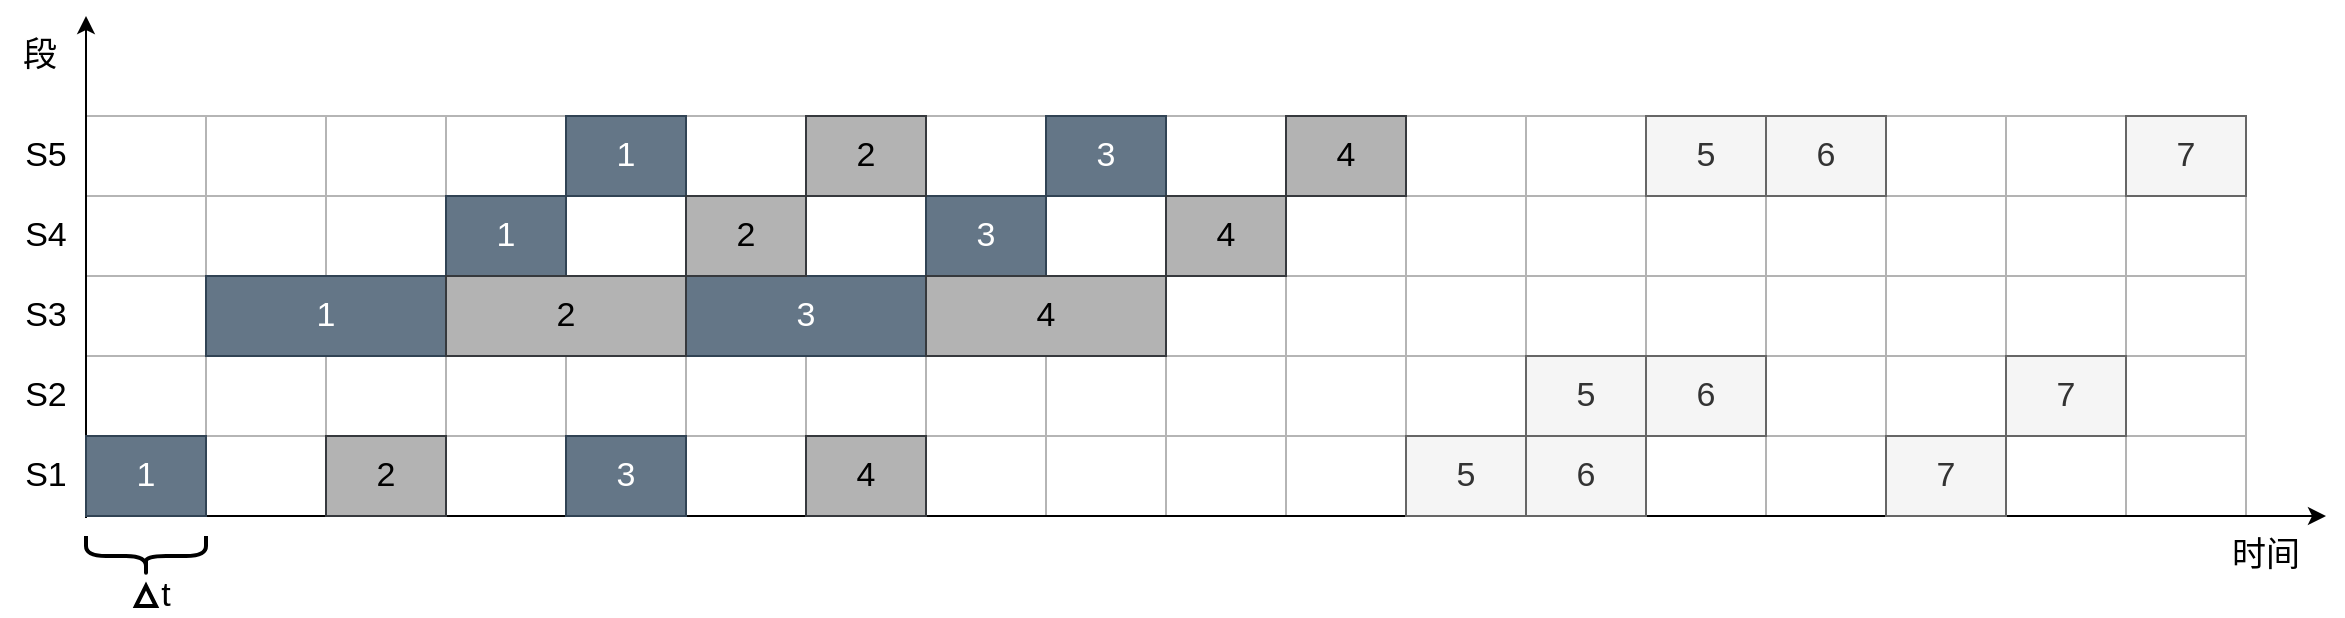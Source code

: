 <mxfile version="14.5.1" type="device"><diagram name="Page-1" id="fc2ac565-0d4e-3f0d-88b0-a54af1634ed7"><mxGraphModel dx="1086" dy="806" grid="1" gridSize="10" guides="1" tooltips="1" connect="0" arrows="1" fold="1" page="1" pageScale="1.5" pageWidth="1169" pageHeight="827" background="#ffffff" math="0" shadow="0"><root><mxCell id="0" style=";html=1;"/><mxCell id="1" style=";html=1;" parent="0"/><mxCell id="o9y5JVLec5RwWzUs4z0C-27" value="" style="shape=table;html=1;whiteSpace=wrap;startSize=0;container=1;collapsible=0;childLayout=tableLayout;strokeColor=#B3B3B3;" vertex="1" parent="1"><mxGeometry x="1840" y="280" width="120" height="200" as="geometry"/></mxCell><mxCell id="o9y5JVLec5RwWzUs4z0C-28" value="" style="shape=partialRectangle;html=1;whiteSpace=wrap;collapsible=0;dropTarget=0;pointerEvents=0;fillColor=none;top=0;left=0;bottom=0;right=0;points=[[0,0.5],[1,0.5]];portConstraint=eastwest;" vertex="1" parent="o9y5JVLec5RwWzUs4z0C-27"><mxGeometry width="120" height="40" as="geometry"/></mxCell><mxCell id="o9y5JVLec5RwWzUs4z0C-29" value="" style="shape=partialRectangle;html=1;whiteSpace=wrap;connectable=0;overflow=hidden;fillColor=none;top=0;left=0;bottom=0;right=0;" vertex="1" parent="o9y5JVLec5RwWzUs4z0C-28"><mxGeometry width="60" height="40" as="geometry"/></mxCell><mxCell id="o9y5JVLec5RwWzUs4z0C-30" value="" style="shape=partialRectangle;html=1;whiteSpace=wrap;connectable=0;overflow=hidden;fillColor=none;top=0;left=0;bottom=0;right=0;" vertex="1" parent="o9y5JVLec5RwWzUs4z0C-28"><mxGeometry x="60" width="60" height="40" as="geometry"/></mxCell><mxCell id="o9y5JVLec5RwWzUs4z0C-31" value="" style="shape=partialRectangle;html=1;whiteSpace=wrap;collapsible=0;dropTarget=0;pointerEvents=0;fillColor=none;top=0;left=0;bottom=0;right=0;points=[[0,0.5],[1,0.5]];portConstraint=eastwest;strokeColor=#B3B3B3;" vertex="1" parent="o9y5JVLec5RwWzUs4z0C-27"><mxGeometry y="40" width="120" height="40" as="geometry"/></mxCell><mxCell id="o9y5JVLec5RwWzUs4z0C-32" value="" style="shape=partialRectangle;html=1;whiteSpace=wrap;connectable=0;overflow=hidden;fillColor=none;top=0;left=0;bottom=0;right=0;" vertex="1" parent="o9y5JVLec5RwWzUs4z0C-31"><mxGeometry width="60" height="40" as="geometry"/></mxCell><mxCell id="o9y5JVLec5RwWzUs4z0C-33" value="" style="shape=partialRectangle;html=1;whiteSpace=wrap;connectable=0;overflow=hidden;fillColor=none;top=0;left=0;bottom=0;right=0;" vertex="1" parent="o9y5JVLec5RwWzUs4z0C-31"><mxGeometry x="60" width="60" height="40" as="geometry"/></mxCell><mxCell id="o9y5JVLec5RwWzUs4z0C-34" value="" style="shape=partialRectangle;html=1;whiteSpace=wrap;collapsible=0;dropTarget=0;pointerEvents=0;fillColor=none;top=0;left=0;bottom=0;right=0;points=[[0,0.5],[1,0.5]];portConstraint=eastwest;" vertex="1" parent="o9y5JVLec5RwWzUs4z0C-27"><mxGeometry y="80" width="120" height="40" as="geometry"/></mxCell><mxCell id="o9y5JVLec5RwWzUs4z0C-35" value="" style="shape=partialRectangle;html=1;whiteSpace=wrap;connectable=0;overflow=hidden;fillColor=none;top=0;left=0;bottom=0;right=0;" vertex="1" parent="o9y5JVLec5RwWzUs4z0C-34"><mxGeometry width="60" height="40" as="geometry"/></mxCell><mxCell id="o9y5JVLec5RwWzUs4z0C-36" value="" style="shape=partialRectangle;html=1;whiteSpace=wrap;connectable=0;overflow=hidden;fillColor=none;top=0;left=0;bottom=0;right=0;" vertex="1" parent="o9y5JVLec5RwWzUs4z0C-34"><mxGeometry x="60" width="60" height="40" as="geometry"/></mxCell><mxCell id="o9y5JVLec5RwWzUs4z0C-37" value="" style="shape=partialRectangle;html=1;whiteSpace=wrap;collapsible=0;dropTarget=0;pointerEvents=0;fillColor=none;top=0;left=0;bottom=0;right=0;points=[[0,0.5],[1,0.5]];portConstraint=eastwest;" vertex="1" parent="o9y5JVLec5RwWzUs4z0C-27"><mxGeometry y="120" width="120" height="40" as="geometry"/></mxCell><mxCell id="o9y5JVLec5RwWzUs4z0C-38" value="" style="shape=partialRectangle;html=1;whiteSpace=wrap;connectable=0;overflow=hidden;fillColor=none;top=0;left=0;bottom=0;right=0;" vertex="1" parent="o9y5JVLec5RwWzUs4z0C-37"><mxGeometry width="60" height="40" as="geometry"/></mxCell><mxCell id="o9y5JVLec5RwWzUs4z0C-39" value="" style="shape=partialRectangle;html=1;whiteSpace=wrap;connectable=0;overflow=hidden;fillColor=none;top=0;left=0;bottom=0;right=0;" vertex="1" parent="o9y5JVLec5RwWzUs4z0C-37"><mxGeometry x="60" width="60" height="40" as="geometry"/></mxCell><mxCell id="o9y5JVLec5RwWzUs4z0C-40" value="" style="shape=partialRectangle;html=1;whiteSpace=wrap;collapsible=0;dropTarget=0;pointerEvents=0;fillColor=none;top=0;left=0;bottom=0;right=0;points=[[0,0.5],[1,0.5]];portConstraint=eastwest;" vertex="1" parent="o9y5JVLec5RwWzUs4z0C-27"><mxGeometry y="160" width="120" height="40" as="geometry"/></mxCell><mxCell id="o9y5JVLec5RwWzUs4z0C-41" value="" style="shape=partialRectangle;html=1;whiteSpace=wrap;connectable=0;overflow=hidden;fillColor=none;top=0;left=0;bottom=0;right=0;" vertex="1" parent="o9y5JVLec5RwWzUs4z0C-40"><mxGeometry width="60" height="40" as="geometry"/></mxCell><mxCell id="o9y5JVLec5RwWzUs4z0C-42" value="" style="shape=partialRectangle;html=1;whiteSpace=wrap;connectable=0;overflow=hidden;fillColor=none;top=0;left=0;bottom=0;right=0;" vertex="1" parent="o9y5JVLec5RwWzUs4z0C-40"><mxGeometry x="60" width="60" height="40" as="geometry"/></mxCell><mxCell id="o9y5JVLec5RwWzUs4z0C-1" value="" style="shape=table;html=1;whiteSpace=wrap;startSize=0;container=1;collapsible=0;childLayout=tableLayout;strokeColor=#B3B3B3;" vertex="1" parent="1"><mxGeometry x="1600" y="280" width="240" height="200" as="geometry"/></mxCell><mxCell id="o9y5JVLec5RwWzUs4z0C-2" value="" style="shape=partialRectangle;html=1;whiteSpace=wrap;collapsible=0;dropTarget=0;pointerEvents=0;fillColor=none;top=0;left=0;bottom=0;right=0;points=[[0,0.5],[1,0.5]];portConstraint=eastwest;" vertex="1" parent="o9y5JVLec5RwWzUs4z0C-1"><mxGeometry width="240" height="40" as="geometry"/></mxCell><mxCell id="o9y5JVLec5RwWzUs4z0C-3" value="" style="shape=partialRectangle;html=1;whiteSpace=wrap;connectable=0;overflow=hidden;fillColor=none;top=0;left=0;bottom=0;right=0;" vertex="1" parent="o9y5JVLec5RwWzUs4z0C-2"><mxGeometry width="60" height="40" as="geometry"/></mxCell><mxCell id="o9y5JVLec5RwWzUs4z0C-4" value="" style="shape=partialRectangle;html=1;whiteSpace=wrap;connectable=0;overflow=hidden;fillColor=none;top=0;left=0;bottom=0;right=0;" vertex="1" parent="o9y5JVLec5RwWzUs4z0C-2"><mxGeometry x="60" width="60" height="40" as="geometry"/></mxCell><mxCell id="o9y5JVLec5RwWzUs4z0C-5" value="" style="shape=partialRectangle;html=1;whiteSpace=wrap;connectable=0;overflow=hidden;fillColor=none;top=0;left=0;bottom=0;right=0;" vertex="1" parent="o9y5JVLec5RwWzUs4z0C-2"><mxGeometry x="120" width="60" height="40" as="geometry"/></mxCell><mxCell id="o9y5JVLec5RwWzUs4z0C-6" value="" style="shape=partialRectangle;html=1;whiteSpace=wrap;connectable=0;overflow=hidden;fillColor=none;top=0;left=0;bottom=0;right=0;" vertex="1" parent="o9y5JVLec5RwWzUs4z0C-2"><mxGeometry x="180" width="60" height="40" as="geometry"/></mxCell><mxCell id="o9y5JVLec5RwWzUs4z0C-7" value="" style="shape=partialRectangle;html=1;whiteSpace=wrap;collapsible=0;dropTarget=0;pointerEvents=0;fillColor=none;top=0;left=0;bottom=0;right=0;points=[[0,0.5],[1,0.5]];portConstraint=eastwest;" vertex="1" parent="o9y5JVLec5RwWzUs4z0C-1"><mxGeometry y="40" width="240" height="40" as="geometry"/></mxCell><mxCell id="o9y5JVLec5RwWzUs4z0C-8" value="" style="shape=partialRectangle;html=1;whiteSpace=wrap;connectable=0;overflow=hidden;fillColor=none;top=0;left=0;bottom=0;right=0;" vertex="1" parent="o9y5JVLec5RwWzUs4z0C-7"><mxGeometry width="60" height="40" as="geometry"/></mxCell><mxCell id="o9y5JVLec5RwWzUs4z0C-9" value="" style="shape=partialRectangle;html=1;whiteSpace=wrap;connectable=0;overflow=hidden;fillColor=none;top=0;left=0;bottom=0;right=0;" vertex="1" parent="o9y5JVLec5RwWzUs4z0C-7"><mxGeometry x="60" width="60" height="40" as="geometry"/></mxCell><mxCell id="o9y5JVLec5RwWzUs4z0C-10" value="" style="shape=partialRectangle;html=1;whiteSpace=wrap;connectable=0;overflow=hidden;fillColor=none;top=0;left=0;bottom=0;right=0;" vertex="1" parent="o9y5JVLec5RwWzUs4z0C-7"><mxGeometry x="120" width="60" height="40" as="geometry"/></mxCell><mxCell id="o9y5JVLec5RwWzUs4z0C-11" value="" style="shape=partialRectangle;html=1;whiteSpace=wrap;connectable=0;overflow=hidden;fillColor=none;top=0;left=0;bottom=0;right=0;" vertex="1" parent="o9y5JVLec5RwWzUs4z0C-7"><mxGeometry x="180" width="60" height="40" as="geometry"/></mxCell><mxCell id="o9y5JVLec5RwWzUs4z0C-12" value="" style="shape=partialRectangle;html=1;whiteSpace=wrap;collapsible=0;dropTarget=0;pointerEvents=0;fillColor=none;top=0;left=0;bottom=0;right=0;points=[[0,0.5],[1,0.5]];portConstraint=eastwest;" vertex="1" parent="o9y5JVLec5RwWzUs4z0C-1"><mxGeometry y="80" width="240" height="40" as="geometry"/></mxCell><mxCell id="o9y5JVLec5RwWzUs4z0C-13" value="" style="shape=partialRectangle;html=1;whiteSpace=wrap;connectable=0;overflow=hidden;fillColor=none;top=0;left=0;bottom=0;right=0;" vertex="1" parent="o9y5JVLec5RwWzUs4z0C-12"><mxGeometry width="60" height="40" as="geometry"/></mxCell><mxCell id="o9y5JVLec5RwWzUs4z0C-14" value="" style="shape=partialRectangle;html=1;whiteSpace=wrap;connectable=0;overflow=hidden;fillColor=none;top=0;left=0;bottom=0;right=0;" vertex="1" parent="o9y5JVLec5RwWzUs4z0C-12"><mxGeometry x="60" width="60" height="40" as="geometry"/></mxCell><mxCell id="o9y5JVLec5RwWzUs4z0C-15" value="" style="shape=partialRectangle;html=1;whiteSpace=wrap;connectable=0;overflow=hidden;fillColor=none;top=0;left=0;bottom=0;right=0;" vertex="1" parent="o9y5JVLec5RwWzUs4z0C-12"><mxGeometry x="120" width="60" height="40" as="geometry"/></mxCell><mxCell id="o9y5JVLec5RwWzUs4z0C-16" value="" style="shape=partialRectangle;html=1;whiteSpace=wrap;connectable=0;overflow=hidden;fillColor=none;top=0;left=0;bottom=0;right=0;" vertex="1" parent="o9y5JVLec5RwWzUs4z0C-12"><mxGeometry x="180" width="60" height="40" as="geometry"/></mxCell><mxCell id="o9y5JVLec5RwWzUs4z0C-17" value="" style="shape=partialRectangle;html=1;whiteSpace=wrap;collapsible=0;dropTarget=0;pointerEvents=0;fillColor=none;top=0;left=0;bottom=0;right=0;points=[[0,0.5],[1,0.5]];portConstraint=eastwest;" vertex="1" parent="o9y5JVLec5RwWzUs4z0C-1"><mxGeometry y="120" width="240" height="40" as="geometry"/></mxCell><mxCell id="o9y5JVLec5RwWzUs4z0C-18" value="" style="shape=partialRectangle;html=1;whiteSpace=wrap;connectable=0;overflow=hidden;fillColor=none;top=0;left=0;bottom=0;right=0;" vertex="1" parent="o9y5JVLec5RwWzUs4z0C-17"><mxGeometry width="60" height="40" as="geometry"/></mxCell><mxCell id="o9y5JVLec5RwWzUs4z0C-19" value="" style="shape=partialRectangle;html=1;whiteSpace=wrap;connectable=0;overflow=hidden;fillColor=none;top=0;left=0;bottom=0;right=0;" vertex="1" parent="o9y5JVLec5RwWzUs4z0C-17"><mxGeometry x="60" width="60" height="40" as="geometry"/></mxCell><mxCell id="o9y5JVLec5RwWzUs4z0C-20" value="" style="shape=partialRectangle;html=1;whiteSpace=wrap;connectable=0;overflow=hidden;fillColor=none;top=0;left=0;bottom=0;right=0;" vertex="1" parent="o9y5JVLec5RwWzUs4z0C-17"><mxGeometry x="120" width="60" height="40" as="geometry"/></mxCell><mxCell id="o9y5JVLec5RwWzUs4z0C-21" value="" style="shape=partialRectangle;html=1;whiteSpace=wrap;connectable=0;overflow=hidden;fillColor=none;top=0;left=0;bottom=0;right=0;" vertex="1" parent="o9y5JVLec5RwWzUs4z0C-17"><mxGeometry x="180" width="60" height="40" as="geometry"/></mxCell><mxCell id="o9y5JVLec5RwWzUs4z0C-22" value="" style="shape=partialRectangle;html=1;whiteSpace=wrap;collapsible=0;dropTarget=0;pointerEvents=0;fillColor=none;top=0;left=0;bottom=0;right=0;points=[[0,0.5],[1,0.5]];portConstraint=eastwest;" vertex="1" parent="o9y5JVLec5RwWzUs4z0C-1"><mxGeometry y="160" width="240" height="40" as="geometry"/></mxCell><mxCell id="o9y5JVLec5RwWzUs4z0C-23" value="" style="shape=partialRectangle;html=1;whiteSpace=wrap;connectable=0;overflow=hidden;fillColor=none;top=0;left=0;bottom=0;right=0;" vertex="1" parent="o9y5JVLec5RwWzUs4z0C-22"><mxGeometry width="60" height="40" as="geometry"/></mxCell><mxCell id="o9y5JVLec5RwWzUs4z0C-24" value="" style="shape=partialRectangle;html=1;whiteSpace=wrap;connectable=0;overflow=hidden;fillColor=none;top=0;left=0;bottom=0;right=0;" vertex="1" parent="o9y5JVLec5RwWzUs4z0C-22"><mxGeometry x="60" width="60" height="40" as="geometry"/></mxCell><mxCell id="o9y5JVLec5RwWzUs4z0C-25" value="" style="shape=partialRectangle;html=1;whiteSpace=wrap;connectable=0;overflow=hidden;fillColor=none;top=0;left=0;bottom=0;right=0;" vertex="1" parent="o9y5JVLec5RwWzUs4z0C-22"><mxGeometry x="120" width="60" height="40" as="geometry"/></mxCell><mxCell id="o9y5JVLec5RwWzUs4z0C-26" value="" style="shape=partialRectangle;html=1;whiteSpace=wrap;connectable=0;overflow=hidden;fillColor=none;top=0;left=0;bottom=0;right=0;" vertex="1" parent="o9y5JVLec5RwWzUs4z0C-22"><mxGeometry x="180" width="60" height="40" as="geometry"/></mxCell><mxCell id="zQXtmdEJLGgfCTLYoiWF-100" value="" style="shape=table;html=1;whiteSpace=wrap;startSize=0;container=1;collapsible=0;childLayout=tableLayout;strokeColor=#B5B5B5;" parent="1" vertex="1"><mxGeometry x="880" y="280" width="720" height="200" as="geometry"/></mxCell><mxCell id="zQXtmdEJLGgfCTLYoiWF-101" value="" style="shape=partialRectangle;html=1;whiteSpace=wrap;collapsible=0;dropTarget=0;pointerEvents=0;fillColor=none;top=0;left=0;bottom=0;right=0;points=[[0,0.5],[1,0.5]];portConstraint=eastwest;" parent="zQXtmdEJLGgfCTLYoiWF-100" vertex="1"><mxGeometry width="720" height="40" as="geometry"/></mxCell><mxCell id="zQXtmdEJLGgfCTLYoiWF-102" value="" style="shape=partialRectangle;html=1;whiteSpace=wrap;connectable=0;overflow=hidden;fillColor=none;top=0;left=0;bottom=0;right=0;" parent="zQXtmdEJLGgfCTLYoiWF-101" vertex="1"><mxGeometry width="60" height="40" as="geometry"/></mxCell><mxCell id="zQXtmdEJLGgfCTLYoiWF-103" value="" style="shape=partialRectangle;html=1;whiteSpace=wrap;connectable=0;overflow=hidden;fillColor=none;top=0;left=0;bottom=0;right=0;" parent="zQXtmdEJLGgfCTLYoiWF-101" vertex="1"><mxGeometry x="60" width="60" height="40" as="geometry"/></mxCell><mxCell id="zQXtmdEJLGgfCTLYoiWF-104" value="" style="shape=partialRectangle;html=1;whiteSpace=wrap;connectable=0;overflow=hidden;fillColor=none;top=0;left=0;bottom=0;right=0;" parent="zQXtmdEJLGgfCTLYoiWF-101" vertex="1"><mxGeometry x="120" width="60" height="40" as="geometry"/></mxCell><mxCell id="zQXtmdEJLGgfCTLYoiWF-105" value="" style="shape=partialRectangle;html=1;whiteSpace=wrap;connectable=0;overflow=hidden;fillColor=none;top=0;left=0;bottom=0;right=0;" parent="zQXtmdEJLGgfCTLYoiWF-101" vertex="1"><mxGeometry x="180" width="60" height="40" as="geometry"/></mxCell><mxCell id="zQXtmdEJLGgfCTLYoiWF-106" value="" style="shape=partialRectangle;html=1;whiteSpace=wrap;connectable=0;overflow=hidden;fillColor=none;top=0;left=0;bottom=0;right=0;" parent="zQXtmdEJLGgfCTLYoiWF-101" vertex="1"><mxGeometry x="240" width="60" height="40" as="geometry"/></mxCell><mxCell id="zQXtmdEJLGgfCTLYoiWF-107" value="" style="shape=partialRectangle;html=1;whiteSpace=wrap;connectable=0;overflow=hidden;fillColor=none;top=0;left=0;bottom=0;right=0;" parent="zQXtmdEJLGgfCTLYoiWF-101" vertex="1"><mxGeometry x="300" width="60" height="40" as="geometry"/></mxCell><mxCell id="zQXtmdEJLGgfCTLYoiWF-108" value="" style="shape=partialRectangle;html=1;whiteSpace=wrap;connectable=0;overflow=hidden;fillColor=none;top=0;left=0;bottom=0;right=0;" parent="zQXtmdEJLGgfCTLYoiWF-101" vertex="1"><mxGeometry x="360" width="60" height="40" as="geometry"/></mxCell><mxCell id="zQXtmdEJLGgfCTLYoiWF-109" value="" style="shape=partialRectangle;html=1;whiteSpace=wrap;connectable=0;overflow=hidden;fillColor=none;top=0;left=0;bottom=0;right=0;" parent="zQXtmdEJLGgfCTLYoiWF-101" vertex="1"><mxGeometry x="420" width="60" height="40" as="geometry"/></mxCell><mxCell id="zQXtmdEJLGgfCTLYoiWF-110" value="" style="shape=partialRectangle;html=1;whiteSpace=wrap;connectable=0;overflow=hidden;fillColor=none;top=0;left=0;bottom=0;right=0;" parent="zQXtmdEJLGgfCTLYoiWF-101" vertex="1"><mxGeometry x="480" width="60" height="40" as="geometry"/></mxCell><mxCell id="zQXtmdEJLGgfCTLYoiWF-111" value="" style="shape=partialRectangle;html=1;whiteSpace=wrap;connectable=0;overflow=hidden;fillColor=none;top=0;left=0;bottom=0;right=0;" parent="zQXtmdEJLGgfCTLYoiWF-101" vertex="1"><mxGeometry x="540" width="60" height="40" as="geometry"/></mxCell><mxCell id="zQXtmdEJLGgfCTLYoiWF-112" value="" style="shape=partialRectangle;html=1;whiteSpace=wrap;connectable=0;overflow=hidden;fillColor=none;top=0;left=0;bottom=0;right=0;" parent="zQXtmdEJLGgfCTLYoiWF-101" vertex="1"><mxGeometry x="600" width="60" height="40" as="geometry"/></mxCell><mxCell id="zQXtmdEJLGgfCTLYoiWF-113" value="" style="shape=partialRectangle;html=1;whiteSpace=wrap;connectable=0;overflow=hidden;fillColor=none;top=0;left=0;bottom=0;right=0;" parent="zQXtmdEJLGgfCTLYoiWF-101" vertex="1"><mxGeometry x="660" width="60" height="40" as="geometry"/></mxCell><mxCell id="zQXtmdEJLGgfCTLYoiWF-114" value="" style="shape=partialRectangle;html=1;whiteSpace=wrap;collapsible=0;dropTarget=0;pointerEvents=0;fillColor=none;top=0;left=0;bottom=0;right=0;points=[[0,0.5],[1,0.5]];portConstraint=eastwest;" parent="zQXtmdEJLGgfCTLYoiWF-100" vertex="1"><mxGeometry y="40" width="720" height="40" as="geometry"/></mxCell><mxCell id="zQXtmdEJLGgfCTLYoiWF-115" value="" style="shape=partialRectangle;html=1;whiteSpace=wrap;connectable=0;overflow=hidden;fillColor=none;top=0;left=0;bottom=0;right=0;" parent="zQXtmdEJLGgfCTLYoiWF-114" vertex="1"><mxGeometry width="60" height="40" as="geometry"/></mxCell><mxCell id="zQXtmdEJLGgfCTLYoiWF-116" value="" style="shape=partialRectangle;html=1;whiteSpace=wrap;connectable=0;overflow=hidden;fillColor=none;top=0;left=0;bottom=0;right=0;" parent="zQXtmdEJLGgfCTLYoiWF-114" vertex="1"><mxGeometry x="60" width="60" height="40" as="geometry"/></mxCell><mxCell id="zQXtmdEJLGgfCTLYoiWF-117" value="" style="shape=partialRectangle;html=1;whiteSpace=wrap;connectable=0;overflow=hidden;fillColor=none;top=0;left=0;bottom=0;right=0;" parent="zQXtmdEJLGgfCTLYoiWF-114" vertex="1"><mxGeometry x="120" width="60" height="40" as="geometry"/></mxCell><mxCell id="zQXtmdEJLGgfCTLYoiWF-118" value="" style="shape=partialRectangle;html=1;whiteSpace=wrap;connectable=0;overflow=hidden;fillColor=none;top=0;left=0;bottom=0;right=0;" parent="zQXtmdEJLGgfCTLYoiWF-114" vertex="1"><mxGeometry x="180" width="60" height="40" as="geometry"/></mxCell><mxCell id="zQXtmdEJLGgfCTLYoiWF-119" value="" style="shape=partialRectangle;html=1;whiteSpace=wrap;connectable=0;overflow=hidden;fillColor=none;top=0;left=0;bottom=0;right=0;" parent="zQXtmdEJLGgfCTLYoiWF-114" vertex="1"><mxGeometry x="240" width="60" height="40" as="geometry"/></mxCell><mxCell id="zQXtmdEJLGgfCTLYoiWF-120" value="" style="shape=partialRectangle;html=1;whiteSpace=wrap;connectable=0;overflow=hidden;fillColor=none;top=0;left=0;bottom=0;right=0;" parent="zQXtmdEJLGgfCTLYoiWF-114" vertex="1"><mxGeometry x="300" width="60" height="40" as="geometry"/></mxCell><mxCell id="zQXtmdEJLGgfCTLYoiWF-121" value="" style="shape=partialRectangle;html=1;whiteSpace=wrap;connectable=0;overflow=hidden;fillColor=none;top=0;left=0;bottom=0;right=0;" parent="zQXtmdEJLGgfCTLYoiWF-114" vertex="1"><mxGeometry x="360" width="60" height="40" as="geometry"/></mxCell><mxCell id="zQXtmdEJLGgfCTLYoiWF-122" value="" style="shape=partialRectangle;html=1;whiteSpace=wrap;connectable=0;overflow=hidden;fillColor=none;top=0;left=0;bottom=0;right=0;" parent="zQXtmdEJLGgfCTLYoiWF-114" vertex="1"><mxGeometry x="420" width="60" height="40" as="geometry"/></mxCell><mxCell id="zQXtmdEJLGgfCTLYoiWF-123" value="" style="shape=partialRectangle;html=1;whiteSpace=wrap;connectable=0;overflow=hidden;fillColor=none;top=0;left=0;bottom=0;right=0;" parent="zQXtmdEJLGgfCTLYoiWF-114" vertex="1"><mxGeometry x="480" width="60" height="40" as="geometry"/></mxCell><mxCell id="zQXtmdEJLGgfCTLYoiWF-124" value="" style="shape=partialRectangle;html=1;whiteSpace=wrap;connectable=0;overflow=hidden;fillColor=none;top=0;left=0;bottom=0;right=0;" parent="zQXtmdEJLGgfCTLYoiWF-114" vertex="1"><mxGeometry x="540" width="60" height="40" as="geometry"/></mxCell><mxCell id="zQXtmdEJLGgfCTLYoiWF-125" value="" style="shape=partialRectangle;html=1;whiteSpace=wrap;connectable=0;overflow=hidden;fillColor=none;top=0;left=0;bottom=0;right=0;" parent="zQXtmdEJLGgfCTLYoiWF-114" vertex="1"><mxGeometry x="600" width="60" height="40" as="geometry"/></mxCell><mxCell id="zQXtmdEJLGgfCTLYoiWF-126" value="" style="shape=partialRectangle;html=1;whiteSpace=wrap;connectable=0;overflow=hidden;fillColor=none;top=0;left=0;bottom=0;right=0;" parent="zQXtmdEJLGgfCTLYoiWF-114" vertex="1"><mxGeometry x="660" width="60" height="40" as="geometry"/></mxCell><mxCell id="zQXtmdEJLGgfCTLYoiWF-127" value="" style="shape=partialRectangle;html=1;whiteSpace=wrap;collapsible=0;dropTarget=0;pointerEvents=0;fillColor=none;top=0;left=0;bottom=0;right=0;points=[[0,0.5],[1,0.5]];portConstraint=eastwest;" parent="zQXtmdEJLGgfCTLYoiWF-100" vertex="1"><mxGeometry y="80" width="720" height="40" as="geometry"/></mxCell><mxCell id="zQXtmdEJLGgfCTLYoiWF-128" value="" style="shape=partialRectangle;html=1;whiteSpace=wrap;connectable=0;overflow=hidden;fillColor=none;top=0;left=0;bottom=0;right=0;" parent="zQXtmdEJLGgfCTLYoiWF-127" vertex="1"><mxGeometry width="60" height="40" as="geometry"/></mxCell><mxCell id="zQXtmdEJLGgfCTLYoiWF-129" value="" style="shape=partialRectangle;html=1;whiteSpace=wrap;connectable=0;overflow=hidden;fillColor=none;top=0;left=0;bottom=0;right=0;" parent="zQXtmdEJLGgfCTLYoiWF-127" vertex="1"><mxGeometry x="60" width="60" height="40" as="geometry"/></mxCell><mxCell id="zQXtmdEJLGgfCTLYoiWF-130" value="" style="shape=partialRectangle;html=1;whiteSpace=wrap;connectable=0;overflow=hidden;fillColor=none;top=0;left=0;bottom=0;right=0;" parent="zQXtmdEJLGgfCTLYoiWF-127" vertex="1"><mxGeometry x="120" width="60" height="40" as="geometry"/></mxCell><mxCell id="zQXtmdEJLGgfCTLYoiWF-131" value="" style="shape=partialRectangle;html=1;whiteSpace=wrap;connectable=0;overflow=hidden;fillColor=none;top=0;left=0;bottom=0;right=0;" parent="zQXtmdEJLGgfCTLYoiWF-127" vertex="1"><mxGeometry x="180" width="60" height="40" as="geometry"/></mxCell><mxCell id="zQXtmdEJLGgfCTLYoiWF-132" value="" style="shape=partialRectangle;html=1;whiteSpace=wrap;connectable=0;overflow=hidden;fillColor=none;top=0;left=0;bottom=0;right=0;" parent="zQXtmdEJLGgfCTLYoiWF-127" vertex="1"><mxGeometry x="240" width="60" height="40" as="geometry"/></mxCell><mxCell id="zQXtmdEJLGgfCTLYoiWF-133" value="" style="shape=partialRectangle;html=1;whiteSpace=wrap;connectable=0;overflow=hidden;fillColor=none;top=0;left=0;bottom=0;right=0;" parent="zQXtmdEJLGgfCTLYoiWF-127" vertex="1"><mxGeometry x="300" width="60" height="40" as="geometry"/></mxCell><mxCell id="zQXtmdEJLGgfCTLYoiWF-134" value="" style="shape=partialRectangle;html=1;whiteSpace=wrap;connectable=0;overflow=hidden;fillColor=none;top=0;left=0;bottom=0;right=0;" parent="zQXtmdEJLGgfCTLYoiWF-127" vertex="1"><mxGeometry x="360" width="60" height="40" as="geometry"/></mxCell><mxCell id="zQXtmdEJLGgfCTLYoiWF-135" value="" style="shape=partialRectangle;html=1;whiteSpace=wrap;connectable=0;overflow=hidden;fillColor=none;top=0;left=0;bottom=0;right=0;" parent="zQXtmdEJLGgfCTLYoiWF-127" vertex="1"><mxGeometry x="420" width="60" height="40" as="geometry"/></mxCell><mxCell id="zQXtmdEJLGgfCTLYoiWF-136" value="" style="shape=partialRectangle;html=1;whiteSpace=wrap;connectable=0;overflow=hidden;fillColor=none;top=0;left=0;bottom=0;right=0;" parent="zQXtmdEJLGgfCTLYoiWF-127" vertex="1"><mxGeometry x="480" width="60" height="40" as="geometry"/></mxCell><mxCell id="zQXtmdEJLGgfCTLYoiWF-137" value="" style="shape=partialRectangle;html=1;whiteSpace=wrap;connectable=0;overflow=hidden;fillColor=none;top=0;left=0;bottom=0;right=0;" parent="zQXtmdEJLGgfCTLYoiWF-127" vertex="1"><mxGeometry x="540" width="60" height="40" as="geometry"/></mxCell><mxCell id="zQXtmdEJLGgfCTLYoiWF-138" value="" style="shape=partialRectangle;html=1;whiteSpace=wrap;connectable=0;overflow=hidden;fillColor=none;top=0;left=0;bottom=0;right=0;" parent="zQXtmdEJLGgfCTLYoiWF-127" vertex="1"><mxGeometry x="600" width="60" height="40" as="geometry"/></mxCell><mxCell id="zQXtmdEJLGgfCTLYoiWF-139" value="" style="shape=partialRectangle;html=1;whiteSpace=wrap;connectable=0;overflow=hidden;fillColor=none;top=0;left=0;bottom=0;right=0;" parent="zQXtmdEJLGgfCTLYoiWF-127" vertex="1"><mxGeometry x="660" width="60" height="40" as="geometry"/></mxCell><mxCell id="zQXtmdEJLGgfCTLYoiWF-140" value="" style="shape=partialRectangle;html=1;whiteSpace=wrap;collapsible=0;dropTarget=0;pointerEvents=0;fillColor=none;top=0;left=0;bottom=0;right=0;points=[[0,0.5],[1,0.5]];portConstraint=eastwest;" parent="zQXtmdEJLGgfCTLYoiWF-100" vertex="1"><mxGeometry y="120" width="720" height="40" as="geometry"/></mxCell><mxCell id="zQXtmdEJLGgfCTLYoiWF-141" value="" style="shape=partialRectangle;html=1;whiteSpace=wrap;connectable=0;overflow=hidden;fillColor=none;top=0;left=0;bottom=0;right=0;" parent="zQXtmdEJLGgfCTLYoiWF-140" vertex="1"><mxGeometry width="60" height="40" as="geometry"/></mxCell><mxCell id="zQXtmdEJLGgfCTLYoiWF-142" value="" style="shape=partialRectangle;html=1;whiteSpace=wrap;connectable=0;overflow=hidden;fillColor=none;top=0;left=0;bottom=0;right=0;" parent="zQXtmdEJLGgfCTLYoiWF-140" vertex="1"><mxGeometry x="60" width="60" height="40" as="geometry"/></mxCell><mxCell id="zQXtmdEJLGgfCTLYoiWF-143" value="" style="shape=partialRectangle;html=1;whiteSpace=wrap;connectable=0;overflow=hidden;fillColor=none;top=0;left=0;bottom=0;right=0;" parent="zQXtmdEJLGgfCTLYoiWF-140" vertex="1"><mxGeometry x="120" width="60" height="40" as="geometry"/></mxCell><mxCell id="zQXtmdEJLGgfCTLYoiWF-144" value="" style="shape=partialRectangle;html=1;whiteSpace=wrap;connectable=0;overflow=hidden;fillColor=none;top=0;left=0;bottom=0;right=0;" parent="zQXtmdEJLGgfCTLYoiWF-140" vertex="1"><mxGeometry x="180" width="60" height="40" as="geometry"/></mxCell><mxCell id="zQXtmdEJLGgfCTLYoiWF-145" value="" style="shape=partialRectangle;html=1;whiteSpace=wrap;connectable=0;overflow=hidden;fillColor=none;top=0;left=0;bottom=0;right=0;" parent="zQXtmdEJLGgfCTLYoiWF-140" vertex="1"><mxGeometry x="240" width="60" height="40" as="geometry"/></mxCell><mxCell id="zQXtmdEJLGgfCTLYoiWF-146" value="" style="shape=partialRectangle;html=1;whiteSpace=wrap;connectable=0;overflow=hidden;fillColor=none;top=0;left=0;bottom=0;right=0;" parent="zQXtmdEJLGgfCTLYoiWF-140" vertex="1"><mxGeometry x="300" width="60" height="40" as="geometry"/></mxCell><mxCell id="zQXtmdEJLGgfCTLYoiWF-147" value="" style="shape=partialRectangle;html=1;whiteSpace=wrap;connectable=0;overflow=hidden;fillColor=none;top=0;left=0;bottom=0;right=0;" parent="zQXtmdEJLGgfCTLYoiWF-140" vertex="1"><mxGeometry x="360" width="60" height="40" as="geometry"/></mxCell><mxCell id="zQXtmdEJLGgfCTLYoiWF-148" value="" style="shape=partialRectangle;html=1;whiteSpace=wrap;connectable=0;overflow=hidden;fillColor=none;top=0;left=0;bottom=0;right=0;" parent="zQXtmdEJLGgfCTLYoiWF-140" vertex="1"><mxGeometry x="420" width="60" height="40" as="geometry"/></mxCell><mxCell id="zQXtmdEJLGgfCTLYoiWF-149" value="" style="shape=partialRectangle;html=1;whiteSpace=wrap;connectable=0;overflow=hidden;fillColor=none;top=0;left=0;bottom=0;right=0;" parent="zQXtmdEJLGgfCTLYoiWF-140" vertex="1"><mxGeometry x="480" width="60" height="40" as="geometry"/></mxCell><mxCell id="zQXtmdEJLGgfCTLYoiWF-150" value="" style="shape=partialRectangle;html=1;whiteSpace=wrap;connectable=0;overflow=hidden;fillColor=none;top=0;left=0;bottom=0;right=0;" parent="zQXtmdEJLGgfCTLYoiWF-140" vertex="1"><mxGeometry x="540" width="60" height="40" as="geometry"/></mxCell><mxCell id="zQXtmdEJLGgfCTLYoiWF-151" value="" style="shape=partialRectangle;html=1;whiteSpace=wrap;connectable=0;overflow=hidden;fillColor=none;top=0;left=0;bottom=0;right=0;" parent="zQXtmdEJLGgfCTLYoiWF-140" vertex="1"><mxGeometry x="600" width="60" height="40" as="geometry"/></mxCell><mxCell id="zQXtmdEJLGgfCTLYoiWF-152" value="" style="shape=partialRectangle;html=1;whiteSpace=wrap;connectable=0;overflow=hidden;fillColor=none;top=0;left=0;bottom=0;right=0;" parent="zQXtmdEJLGgfCTLYoiWF-140" vertex="1"><mxGeometry x="660" width="60" height="40" as="geometry"/></mxCell><mxCell id="zQXtmdEJLGgfCTLYoiWF-153" value="" style="shape=partialRectangle;html=1;whiteSpace=wrap;collapsible=0;dropTarget=0;pointerEvents=0;fillColor=none;top=0;left=0;bottom=0;right=0;points=[[0,0.5],[1,0.5]];portConstraint=eastwest;" parent="zQXtmdEJLGgfCTLYoiWF-100" vertex="1"><mxGeometry y="160" width="720" height="40" as="geometry"/></mxCell><mxCell id="zQXtmdEJLGgfCTLYoiWF-154" value="" style="shape=partialRectangle;html=1;whiteSpace=wrap;connectable=0;overflow=hidden;fillColor=none;top=0;left=0;bottom=0;right=0;" parent="zQXtmdEJLGgfCTLYoiWF-153" vertex="1"><mxGeometry width="60" height="40" as="geometry"/></mxCell><mxCell id="zQXtmdEJLGgfCTLYoiWF-155" value="" style="shape=partialRectangle;html=1;whiteSpace=wrap;connectable=0;overflow=hidden;fillColor=none;top=0;left=0;bottom=0;right=0;" parent="zQXtmdEJLGgfCTLYoiWF-153" vertex="1"><mxGeometry x="60" width="60" height="40" as="geometry"/></mxCell><mxCell id="zQXtmdEJLGgfCTLYoiWF-156" value="" style="shape=partialRectangle;html=1;whiteSpace=wrap;connectable=0;overflow=hidden;fillColor=none;top=0;left=0;bottom=0;right=0;" parent="zQXtmdEJLGgfCTLYoiWF-153" vertex="1"><mxGeometry x="120" width="60" height="40" as="geometry"/></mxCell><mxCell id="zQXtmdEJLGgfCTLYoiWF-157" value="" style="shape=partialRectangle;html=1;whiteSpace=wrap;connectable=0;overflow=hidden;fillColor=none;top=0;left=0;bottom=0;right=0;" parent="zQXtmdEJLGgfCTLYoiWF-153" vertex="1"><mxGeometry x="180" width="60" height="40" as="geometry"/></mxCell><mxCell id="zQXtmdEJLGgfCTLYoiWF-158" value="" style="shape=partialRectangle;html=1;whiteSpace=wrap;connectable=0;overflow=hidden;fillColor=none;top=0;left=0;bottom=0;right=0;" parent="zQXtmdEJLGgfCTLYoiWF-153" vertex="1"><mxGeometry x="240" width="60" height="40" as="geometry"/></mxCell><mxCell id="zQXtmdEJLGgfCTLYoiWF-159" value="" style="shape=partialRectangle;html=1;whiteSpace=wrap;connectable=0;overflow=hidden;fillColor=none;top=0;left=0;bottom=0;right=0;" parent="zQXtmdEJLGgfCTLYoiWF-153" vertex="1"><mxGeometry x="300" width="60" height="40" as="geometry"/></mxCell><mxCell id="zQXtmdEJLGgfCTLYoiWF-160" value="" style="shape=partialRectangle;html=1;whiteSpace=wrap;connectable=0;overflow=hidden;fillColor=none;top=0;left=0;bottom=0;right=0;" parent="zQXtmdEJLGgfCTLYoiWF-153" vertex="1"><mxGeometry x="360" width="60" height="40" as="geometry"/></mxCell><mxCell id="zQXtmdEJLGgfCTLYoiWF-161" value="" style="shape=partialRectangle;html=1;whiteSpace=wrap;connectable=0;overflow=hidden;fillColor=none;top=0;left=0;bottom=0;right=0;" parent="zQXtmdEJLGgfCTLYoiWF-153" vertex="1"><mxGeometry x="420" width="60" height="40" as="geometry"/></mxCell><mxCell id="zQXtmdEJLGgfCTLYoiWF-162" value="" style="shape=partialRectangle;html=1;whiteSpace=wrap;connectable=0;overflow=hidden;fillColor=none;top=0;left=0;bottom=0;right=0;" parent="zQXtmdEJLGgfCTLYoiWF-153" vertex="1"><mxGeometry x="480" width="60" height="40" as="geometry"/></mxCell><mxCell id="zQXtmdEJLGgfCTLYoiWF-163" value="" style="shape=partialRectangle;html=1;whiteSpace=wrap;connectable=0;overflow=hidden;fillColor=none;top=0;left=0;bottom=0;right=0;" parent="zQXtmdEJLGgfCTLYoiWF-153" vertex="1"><mxGeometry x="540" width="60" height="40" as="geometry"/></mxCell><mxCell id="zQXtmdEJLGgfCTLYoiWF-164" value="" style="shape=partialRectangle;html=1;whiteSpace=wrap;connectable=0;overflow=hidden;fillColor=none;top=0;left=0;bottom=0;right=0;" parent="zQXtmdEJLGgfCTLYoiWF-153" vertex="1"><mxGeometry x="600" width="60" height="40" as="geometry"/></mxCell><mxCell id="zQXtmdEJLGgfCTLYoiWF-165" value="" style="shape=partialRectangle;html=1;whiteSpace=wrap;connectable=0;overflow=hidden;fillColor=none;top=0;left=0;bottom=0;right=0;" parent="zQXtmdEJLGgfCTLYoiWF-153" vertex="1"><mxGeometry x="660" width="60" height="40" as="geometry"/></mxCell><mxCell id="zQXtmdEJLGgfCTLYoiWF-166" value="" style="endArrow=classic;html=1;exitX=0;exitY=1.025;exitDx=0;exitDy=0;exitPerimeter=0;" parent="1" source="zQXtmdEJLGgfCTLYoiWF-153" edge="1"><mxGeometry width="50" height="50" relative="1" as="geometry"><mxPoint x="910" y="610" as="sourcePoint"/><mxPoint x="880" y="230" as="targetPoint"/></mxGeometry></mxCell><mxCell id="zQXtmdEJLGgfCTLYoiWF-167" value="" style="endArrow=classic;html=1;" parent="1" edge="1"><mxGeometry width="50" height="50" relative="1" as="geometry"><mxPoint x="880" y="480" as="sourcePoint"/><mxPoint x="2000" y="480" as="targetPoint"/></mxGeometry></mxCell><mxCell id="zQXtmdEJLGgfCTLYoiWF-168" value="1" style="rounded=0;whiteSpace=wrap;html=1;glass=0;fontSize=17;fillColor=#647687;strokeColor=#314354;fontColor=#ffffff;" parent="1" vertex="1"><mxGeometry x="880" y="440" width="60" height="40" as="geometry"/></mxCell><mxCell id="zQXtmdEJLGgfCTLYoiWF-169" value="1" style="rounded=0;whiteSpace=wrap;html=1;glass=0;fontSize=17;fillColor=#647687;strokeColor=#314354;fontColor=#ffffff;" parent="1" vertex="1"><mxGeometry x="940" y="360" width="120" height="40" as="geometry"/></mxCell><mxCell id="zQXtmdEJLGgfCTLYoiWF-170" value="1" style="rounded=0;whiteSpace=wrap;html=1;glass=0;fontSize=17;fillColor=#647687;strokeColor=#314354;fontColor=#ffffff;" parent="1" vertex="1"><mxGeometry x="1060" y="320" width="60" height="40" as="geometry"/></mxCell><mxCell id="zQXtmdEJLGgfCTLYoiWF-171" value="1" style="rounded=0;whiteSpace=wrap;html=1;glass=0;fontSize=17;fillColor=#647687;strokeColor=#314354;fontColor=#ffffff;" parent="1" vertex="1"><mxGeometry x="1120" y="280" width="60" height="40" as="geometry"/></mxCell><mxCell id="zQXtmdEJLGgfCTLYoiWF-172" value="2" style="rounded=0;whiteSpace=wrap;html=1;glass=0;fontSize=17;strokeColor=#36393d;fillColor=#B3B3B3;" parent="1" vertex="1"><mxGeometry x="1000" y="440" width="60" height="40" as="geometry"/></mxCell><mxCell id="zQXtmdEJLGgfCTLYoiWF-178" value="3" style="rounded=0;whiteSpace=wrap;html=1;glass=0;fontSize=17;fillColor=#647687;strokeColor=#314354;fontColor=#ffffff;" parent="1" vertex="1"><mxGeometry x="1120" y="440" width="60" height="40" as="geometry"/></mxCell><mxCell id="zQXtmdEJLGgfCTLYoiWF-179" value="3" style="rounded=0;whiteSpace=wrap;html=1;glass=0;fontSize=17;fillColor=#647687;strokeColor=#314354;fontColor=#ffffff;" parent="1" vertex="1"><mxGeometry x="1180" y="360" width="120" height="40" as="geometry"/></mxCell><mxCell id="zQXtmdEJLGgfCTLYoiWF-180" value="3" style="rounded=0;whiteSpace=wrap;html=1;glass=0;fontSize=17;fillColor=#647687;strokeColor=#314354;fontColor=#ffffff;" parent="1" vertex="1"><mxGeometry x="1300" y="320" width="60" height="40" as="geometry"/></mxCell><mxCell id="zQXtmdEJLGgfCTLYoiWF-181" value="3" style="rounded=0;whiteSpace=wrap;html=1;glass=0;fontSize=17;fillColor=#647687;strokeColor=#314354;fontColor=#ffffff;" parent="1" vertex="1"><mxGeometry x="1360" y="280" width="60" height="40" as="geometry"/></mxCell><mxCell id="zQXtmdEJLGgfCTLYoiWF-182" value="5" style="rounded=0;whiteSpace=wrap;html=1;glass=0;fontSize=17;sketch=0;strokeWidth=1;fillColor=#f5f5f5;strokeColor=#666666;fontColor=#333333;" parent="1" vertex="1"><mxGeometry x="1540" y="440" width="60" height="40" as="geometry"/></mxCell><mxCell id="zQXtmdEJLGgfCTLYoiWF-183" value="2" style="rounded=0;whiteSpace=wrap;html=1;glass=0;fontSize=17;strokeColor=#36393d;fillColor=#B3B3B3;" parent="1" vertex="1"><mxGeometry x="1060" y="360" width="120" height="40" as="geometry"/></mxCell><mxCell id="zQXtmdEJLGgfCTLYoiWF-184" value="2" style="rounded=0;whiteSpace=wrap;html=1;glass=0;fontSize=17;strokeColor=#36393d;fillColor=#B3B3B3;" parent="1" vertex="1"><mxGeometry x="1180" y="320" width="60" height="40" as="geometry"/></mxCell><mxCell id="zQXtmdEJLGgfCTLYoiWF-185" value="2" style="rounded=0;whiteSpace=wrap;html=1;glass=0;fontSize=17;strokeColor=#36393d;fillColor=#B3B3B3;" parent="1" vertex="1"><mxGeometry x="1240" y="280" width="60" height="40" as="geometry"/></mxCell><mxCell id="zQXtmdEJLGgfCTLYoiWF-186" value="5" style="rounded=0;whiteSpace=wrap;html=1;glass=0;fontSize=17;strokeWidth=1;fillColor=#f5f5f5;strokeColor=#666666;fontColor=#333333;" parent="1" vertex="1"><mxGeometry x="1600" y="400" width="60" height="40" as="geometry"/></mxCell><mxCell id="zQXtmdEJLGgfCTLYoiWF-187" value="5" style="rounded=0;whiteSpace=wrap;html=1;glass=0;fontSize=17;strokeWidth=1;fillColor=#f5f5f5;strokeColor=#666666;fontColor=#333333;" parent="1" vertex="1"><mxGeometry x="1660" y="280" width="60" height="40" as="geometry"/></mxCell><mxCell id="zQXtmdEJLGgfCTLYoiWF-188" value="4" style="rounded=0;whiteSpace=wrap;html=1;glass=0;fontSize=17;strokeColor=#36393d;fillColor=#B3B3B3;" parent="1" vertex="1"><mxGeometry x="1240" y="440" width="60" height="40" as="geometry"/></mxCell><mxCell id="zQXtmdEJLGgfCTLYoiWF-189" value="4" style="rounded=0;whiteSpace=wrap;html=1;glass=0;fontSize=17;strokeColor=#36393d;fillColor=#B3B3B3;" parent="1" vertex="1"><mxGeometry x="1300" y="360" width="120" height="40" as="geometry"/></mxCell><mxCell id="zQXtmdEJLGgfCTLYoiWF-190" value="4" style="rounded=0;whiteSpace=wrap;html=1;glass=0;fontSize=17;strokeColor=#36393d;fillColor=#B3B3B3;" parent="1" vertex="1"><mxGeometry x="1420" y="320" width="60" height="40" as="geometry"/></mxCell><mxCell id="zQXtmdEJLGgfCTLYoiWF-191" value="4" style="rounded=0;whiteSpace=wrap;html=1;glass=0;fontSize=17;strokeColor=#36393d;fillColor=#B3B3B3;" parent="1" vertex="1"><mxGeometry x="1480" y="280" width="60" height="40" as="geometry"/></mxCell><mxCell id="zQXtmdEJLGgfCTLYoiWF-192" value="6" style="rounded=0;whiteSpace=wrap;html=1;glass=0;fontSize=17;strokeWidth=1;fillColor=#f5f5f5;strokeColor=#666666;fontColor=#333333;" parent="1" vertex="1"><mxGeometry x="1600" y="440" width="60" height="40" as="geometry"/></mxCell><mxCell id="zQXtmdEJLGgfCTLYoiWF-193" value="6" style="rounded=0;whiteSpace=wrap;html=1;glass=0;fontSize=17;strokeWidth=1;fillColor=#f5f5f5;strokeColor=#666666;fontColor=#333333;" parent="1" vertex="1"><mxGeometry x="1660" y="400" width="60" height="40" as="geometry"/></mxCell><mxCell id="zQXtmdEJLGgfCTLYoiWF-194" value="6" style="rounded=0;whiteSpace=wrap;html=1;glass=0;fontSize=17;strokeWidth=1;fillColor=#f5f5f5;strokeColor=#666666;fontColor=#333333;" parent="1" vertex="1"><mxGeometry x="1720" y="280" width="60" height="40" as="geometry"/></mxCell><mxCell id="zQXtmdEJLGgfCTLYoiWF-195" value="7" style="rounded=0;whiteSpace=wrap;html=1;glass=0;fontSize=17;strokeWidth=1;fillColor=#f5f5f5;strokeColor=#666666;fontColor=#333333;" parent="1" vertex="1"><mxGeometry x="1780" y="440" width="60" height="40" as="geometry"/></mxCell><mxCell id="zQXtmdEJLGgfCTLYoiWF-196" value="7" style="rounded=0;whiteSpace=wrap;html=1;glass=0;fontSize=17;strokeWidth=1;fillColor=#f5f5f5;strokeColor=#666666;fontColor=#333333;" parent="1" vertex="1"><mxGeometry x="1840" y="400" width="60" height="40" as="geometry"/></mxCell><mxCell id="zQXtmdEJLGgfCTLYoiWF-197" value="7" style="rounded=0;whiteSpace=wrap;html=1;glass=0;fontSize=17;strokeWidth=1;fillColor=#f5f5f5;strokeColor=#666666;fontColor=#333333;" parent="1" vertex="1"><mxGeometry x="1900" y="280" width="60" height="40" as="geometry"/></mxCell><mxCell id="zQXtmdEJLGgfCTLYoiWF-198" value="时间" style="text;html=1;strokeColor=none;fillColor=none;align=center;verticalAlign=middle;whiteSpace=wrap;rounded=0;glass=0;sketch=0;fontSize=17;" parent="1" vertex="1"><mxGeometry x="1950" y="490" width="40" height="20" as="geometry"/></mxCell><mxCell id="zQXtmdEJLGgfCTLYoiWF-199" value="段" style="text;html=1;strokeColor=none;fillColor=none;align=center;verticalAlign=middle;whiteSpace=wrap;rounded=0;glass=0;sketch=0;fontSize=17;" parent="1" vertex="1"><mxGeometry x="837" y="240" width="40" height="20" as="geometry"/></mxCell><mxCell id="zQXtmdEJLGgfCTLYoiWF-200" value="S1" style="text;html=1;strokeColor=none;fillColor=none;align=center;verticalAlign=middle;whiteSpace=wrap;rounded=0;glass=0;sketch=0;fontSize=17;" parent="1" vertex="1"><mxGeometry x="840" y="450" width="40" height="20" as="geometry"/></mxCell><mxCell id="zQXtmdEJLGgfCTLYoiWF-201" value="S2" style="text;html=1;strokeColor=none;fillColor=none;align=center;verticalAlign=middle;whiteSpace=wrap;rounded=0;glass=0;sketch=0;fontSize=17;" parent="1" vertex="1"><mxGeometry x="840" y="410" width="40" height="20" as="geometry"/></mxCell><mxCell id="zQXtmdEJLGgfCTLYoiWF-202" value="S3" style="text;html=1;strokeColor=none;fillColor=none;align=center;verticalAlign=middle;whiteSpace=wrap;rounded=0;glass=0;sketch=0;fontSize=17;" parent="1" vertex="1"><mxGeometry x="840" y="370" width="40" height="20" as="geometry"/></mxCell><mxCell id="zQXtmdEJLGgfCTLYoiWF-203" value="S4" style="text;html=1;strokeColor=none;fillColor=none;align=center;verticalAlign=middle;whiteSpace=wrap;rounded=0;glass=0;sketch=0;fontSize=17;" parent="1" vertex="1"><mxGeometry x="840" y="330" width="40" height="20" as="geometry"/></mxCell><mxCell id="zQXtmdEJLGgfCTLYoiWF-204" value="S5" style="text;html=1;strokeColor=none;fillColor=none;align=center;verticalAlign=middle;whiteSpace=wrap;rounded=0;glass=0;sketch=0;fontSize=17;" parent="1" vertex="1"><mxGeometry x="840" y="290" width="40" height="20" as="geometry"/></mxCell><mxCell id="zQXtmdEJLGgfCTLYoiWF-205" value="" style="shape=curlyBracket;whiteSpace=wrap;html=1;rounded=1;glass=0;sketch=0;strokeWidth=2;fillColor=#B3B3B3;gradientColor=none;fontSize=17;direction=south;rotation=-180;" parent="1" vertex="1"><mxGeometry x="880" y="490" width="60" height="20" as="geometry"/></mxCell><mxCell id="zQXtmdEJLGgfCTLYoiWF-206" value="t" style="text;html=1;strokeColor=none;fillColor=none;align=center;verticalAlign=middle;whiteSpace=wrap;rounded=0;glass=0;sketch=0;fontSize=17;" parent="1" vertex="1"><mxGeometry x="900" y="510" width="40" height="20" as="geometry"/></mxCell><mxCell id="zQXtmdEJLGgfCTLYoiWF-207" value="" style="triangle;whiteSpace=wrap;html=1;glass=0;sketch=0;strokeColor=#000000;strokeWidth=2;gradientColor=none;fontSize=17;rotation=-90;fillColor=none;" parent="1" vertex="1"><mxGeometry x="905" y="515" width="10" height="10" as="geometry"/></mxCell></root></mxGraphModel></diagram></mxfile>